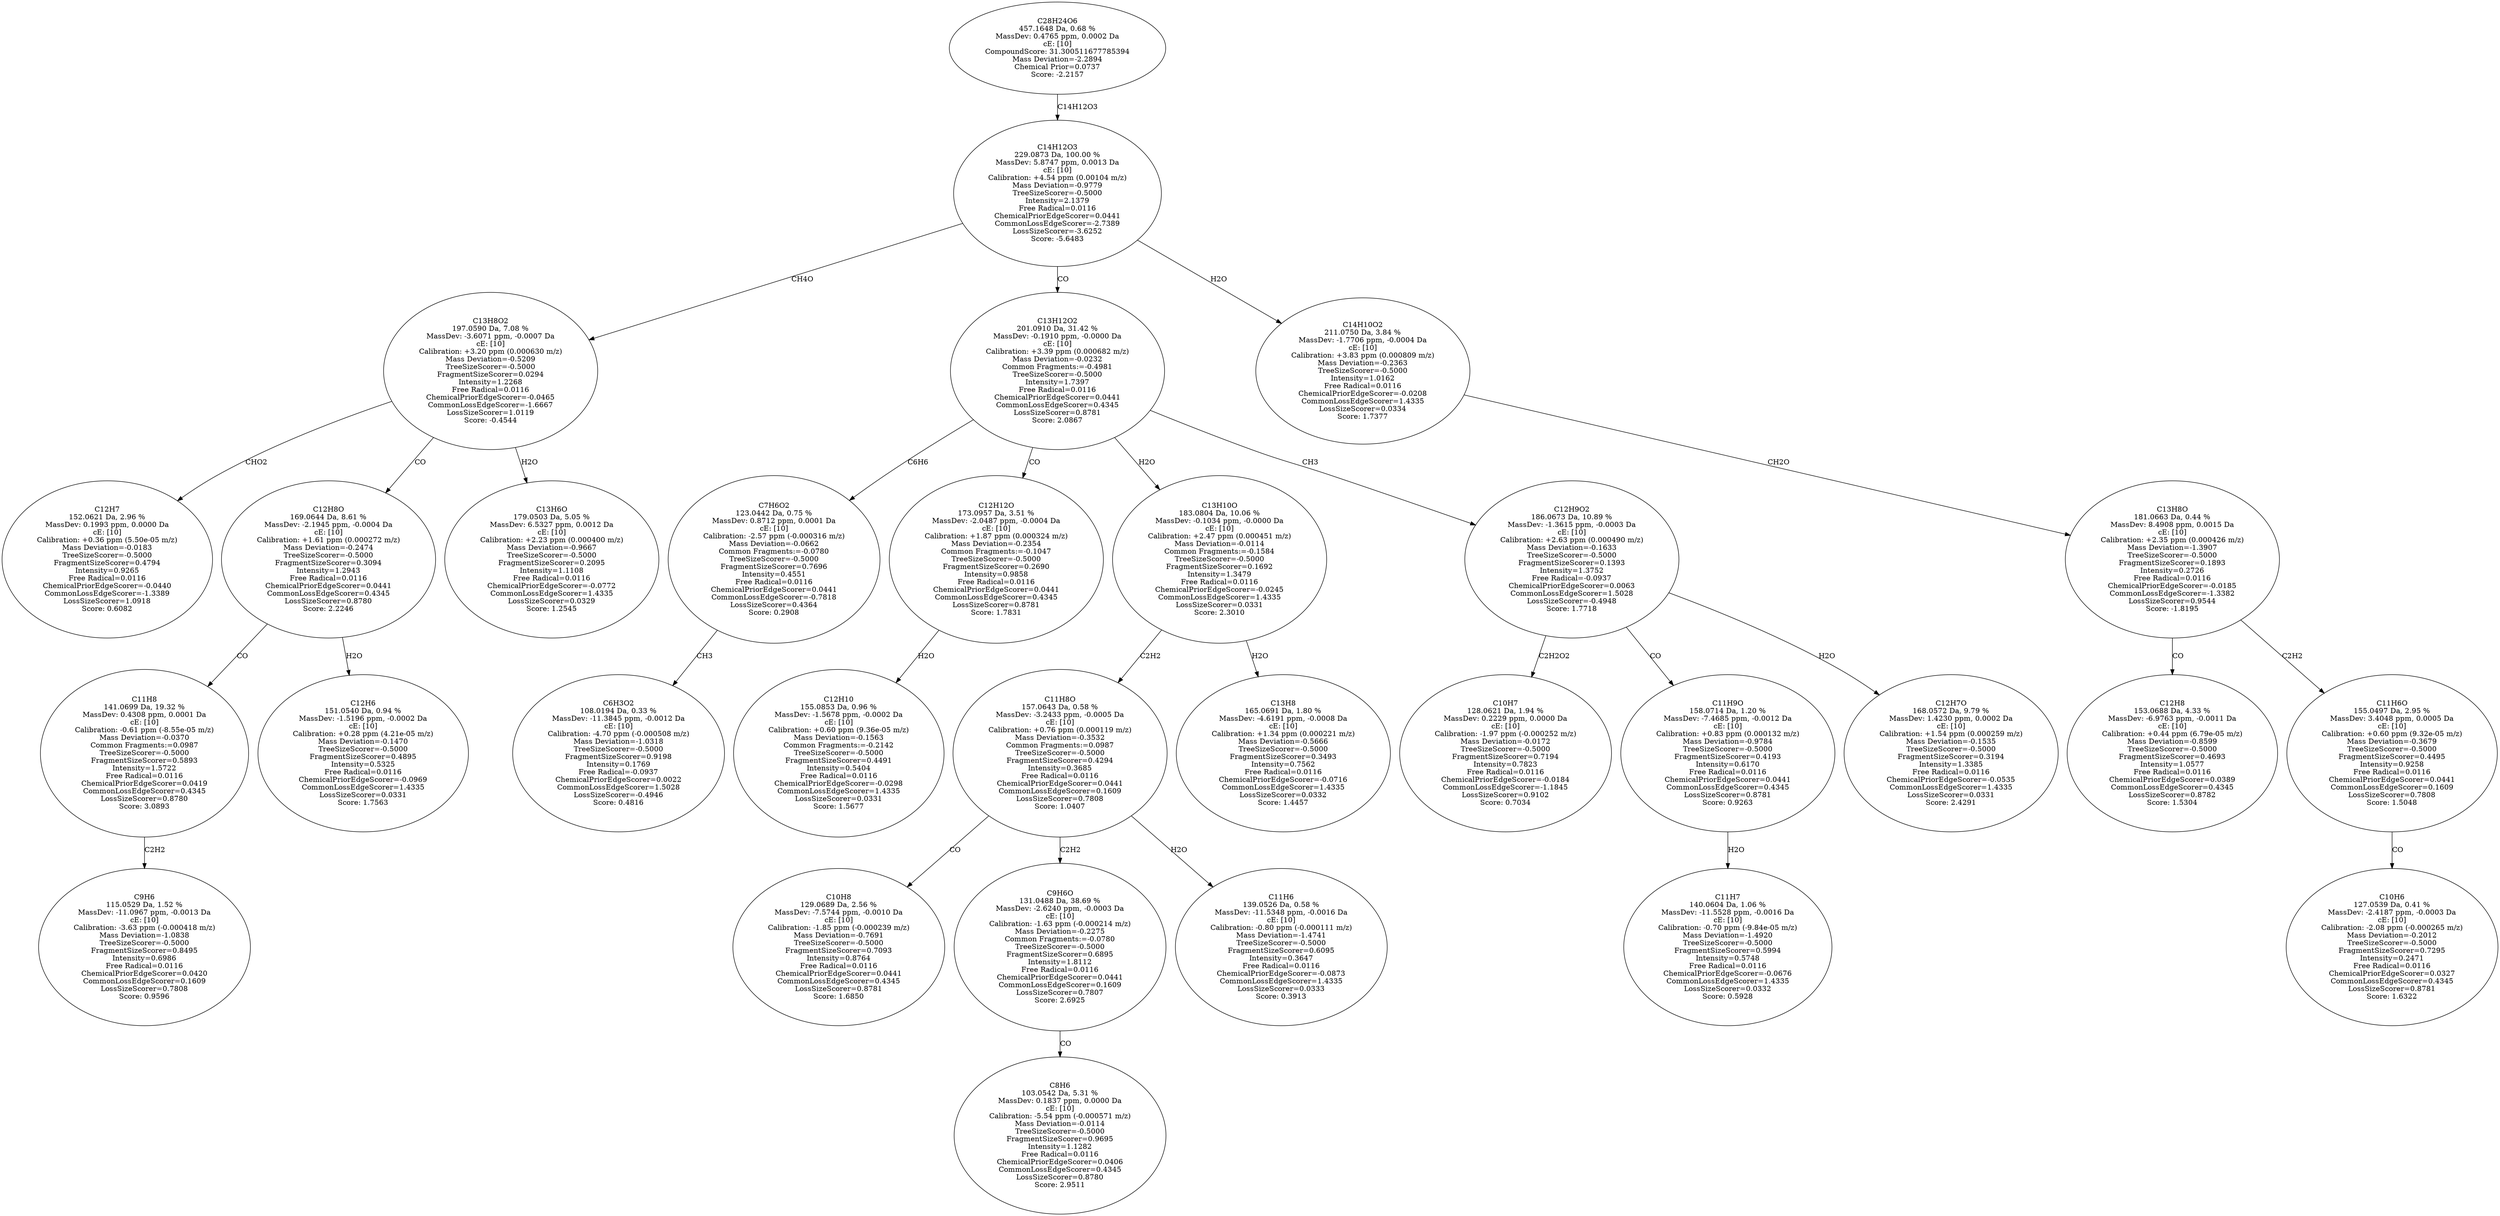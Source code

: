 strict digraph {
v1 [label="C12H7\n152.0621 Da, 2.96 %\nMassDev: 0.1993 ppm, 0.0000 Da\ncE: [10]\nCalibration: +0.36 ppm (5.50e-05 m/z)\nMass Deviation=-0.0183\nTreeSizeScorer=-0.5000\nFragmentSizeScorer=0.4794\nIntensity=0.9265\nFree Radical=0.0116\nChemicalPriorEdgeScorer=-0.0440\nCommonLossEdgeScorer=-1.3389\nLossSizeScorer=1.0918\nScore: 0.6082"];
v2 [label="C9H6\n115.0529 Da, 1.52 %\nMassDev: -11.0967 ppm, -0.0013 Da\ncE: [10]\nCalibration: -3.63 ppm (-0.000418 m/z)\nMass Deviation=-1.0838\nTreeSizeScorer=-0.5000\nFragmentSizeScorer=0.8495\nIntensity=0.6986\nFree Radical=0.0116\nChemicalPriorEdgeScorer=0.0420\nCommonLossEdgeScorer=0.1609\nLossSizeScorer=0.7808\nScore: 0.9596"];
v3 [label="C11H8\n141.0699 Da, 19.32 %\nMassDev: 0.4308 ppm, 0.0001 Da\ncE: [10]\nCalibration: -0.61 ppm (-8.55e-05 m/z)\nMass Deviation=-0.0370\nCommon Fragments:=0.0987\nTreeSizeScorer=-0.5000\nFragmentSizeScorer=0.5893\nIntensity=1.5722\nFree Radical=0.0116\nChemicalPriorEdgeScorer=0.0419\nCommonLossEdgeScorer=0.4345\nLossSizeScorer=0.8780\nScore: 3.0893"];
v4 [label="C12H6\n151.0540 Da, 0.94 %\nMassDev: -1.5196 ppm, -0.0002 Da\ncE: [10]\nCalibration: +0.28 ppm (4.21e-05 m/z)\nMass Deviation=-0.1470\nTreeSizeScorer=-0.5000\nFragmentSizeScorer=0.4895\nIntensity=0.5325\nFree Radical=0.0116\nChemicalPriorEdgeScorer=-0.0969\nCommonLossEdgeScorer=1.4335\nLossSizeScorer=0.0331\nScore: 1.7563"];
v5 [label="C12H8O\n169.0644 Da, 8.61 %\nMassDev: -2.1945 ppm, -0.0004 Da\ncE: [10]\nCalibration: +1.61 ppm (0.000272 m/z)\nMass Deviation=-0.2474\nTreeSizeScorer=-0.5000\nFragmentSizeScorer=0.3094\nIntensity=1.2943\nFree Radical=0.0116\nChemicalPriorEdgeScorer=0.0441\nCommonLossEdgeScorer=0.4345\nLossSizeScorer=0.8780\nScore: 2.2246"];
v6 [label="C13H6O\n179.0503 Da, 5.05 %\nMassDev: 6.5327 ppm, 0.0012 Da\ncE: [10]\nCalibration: +2.23 ppm (0.000400 m/z)\nMass Deviation=-0.9667\nTreeSizeScorer=-0.5000\nFragmentSizeScorer=0.2095\nIntensity=1.1108\nFree Radical=0.0116\nChemicalPriorEdgeScorer=-0.0772\nCommonLossEdgeScorer=1.4335\nLossSizeScorer=0.0329\nScore: 1.2545"];
v7 [label="C13H8O2\n197.0590 Da, 7.08 %\nMassDev: -3.6071 ppm, -0.0007 Da\ncE: [10]\nCalibration: +3.20 ppm (0.000630 m/z)\nMass Deviation=-0.5209\nTreeSizeScorer=-0.5000\nFragmentSizeScorer=0.0294\nIntensity=1.2268\nFree Radical=0.0116\nChemicalPriorEdgeScorer=-0.0465\nCommonLossEdgeScorer=-1.6667\nLossSizeScorer=1.0119\nScore: -0.4544"];
v8 [label="C6H3O2\n108.0194 Da, 0.33 %\nMassDev: -11.3845 ppm, -0.0012 Da\ncE: [10]\nCalibration: -4.70 ppm (-0.000508 m/z)\nMass Deviation=-1.0318\nTreeSizeScorer=-0.5000\nFragmentSizeScorer=0.9198\nIntensity=0.1769\nFree Radical=-0.0937\nChemicalPriorEdgeScorer=0.0022\nCommonLossEdgeScorer=1.5028\nLossSizeScorer=-0.4946\nScore: 0.4816"];
v9 [label="C7H6O2\n123.0442 Da, 0.75 %\nMassDev: 0.8712 ppm, 0.0001 Da\ncE: [10]\nCalibration: -2.57 ppm (-0.000316 m/z)\nMass Deviation=-0.0662\nCommon Fragments:=-0.0780\nTreeSizeScorer=-0.5000\nFragmentSizeScorer=0.7696\nIntensity=0.4551\nFree Radical=0.0116\nChemicalPriorEdgeScorer=0.0441\nCommonLossEdgeScorer=-0.7818\nLossSizeScorer=0.4364\nScore: 0.2908"];
v10 [label="C12H10\n155.0853 Da, 0.96 %\nMassDev: -1.5678 ppm, -0.0002 Da\ncE: [10]\nCalibration: +0.60 ppm (9.36e-05 m/z)\nMass Deviation=-0.1563\nCommon Fragments:=-0.2142\nTreeSizeScorer=-0.5000\nFragmentSizeScorer=0.4491\nIntensity=0.5404\nFree Radical=0.0116\nChemicalPriorEdgeScorer=-0.0298\nCommonLossEdgeScorer=1.4335\nLossSizeScorer=0.0331\nScore: 1.5677"];
v11 [label="C12H12O\n173.0957 Da, 3.51 %\nMassDev: -2.0487 ppm, -0.0004 Da\ncE: [10]\nCalibration: +1.87 ppm (0.000324 m/z)\nMass Deviation=-0.2354\nCommon Fragments:=-0.1047\nTreeSizeScorer=-0.5000\nFragmentSizeScorer=0.2690\nIntensity=0.9858\nFree Radical=0.0116\nChemicalPriorEdgeScorer=0.0441\nCommonLossEdgeScorer=0.4345\nLossSizeScorer=0.8781\nScore: 1.7831"];
v12 [label="C10H8\n129.0689 Da, 2.56 %\nMassDev: -7.5744 ppm, -0.0010 Da\ncE: [10]\nCalibration: -1.85 ppm (-0.000239 m/z)\nMass Deviation=-0.7691\nTreeSizeScorer=-0.5000\nFragmentSizeScorer=0.7093\nIntensity=0.8764\nFree Radical=0.0116\nChemicalPriorEdgeScorer=0.0441\nCommonLossEdgeScorer=0.4345\nLossSizeScorer=0.8781\nScore: 1.6850"];
v13 [label="C8H6\n103.0542 Da, 5.31 %\nMassDev: 0.1837 ppm, 0.0000 Da\ncE: [10]\nCalibration: -5.54 ppm (-0.000571 m/z)\nMass Deviation=-0.0114\nTreeSizeScorer=-0.5000\nFragmentSizeScorer=0.9695\nIntensity=1.1282\nFree Radical=0.0116\nChemicalPriorEdgeScorer=0.0406\nCommonLossEdgeScorer=0.4345\nLossSizeScorer=0.8780\nScore: 2.9511"];
v14 [label="C9H6O\n131.0488 Da, 38.69 %\nMassDev: -2.6240 ppm, -0.0003 Da\ncE: [10]\nCalibration: -1.63 ppm (-0.000214 m/z)\nMass Deviation=-0.2275\nCommon Fragments:=-0.0780\nTreeSizeScorer=-0.5000\nFragmentSizeScorer=0.6895\nIntensity=1.8112\nFree Radical=0.0116\nChemicalPriorEdgeScorer=0.0441\nCommonLossEdgeScorer=0.1609\nLossSizeScorer=0.7807\nScore: 2.6925"];
v15 [label="C11H6\n139.0526 Da, 0.58 %\nMassDev: -11.5348 ppm, -0.0016 Da\ncE: [10]\nCalibration: -0.80 ppm (-0.000111 m/z)\nMass Deviation=-1.4741\nTreeSizeScorer=-0.5000\nFragmentSizeScorer=0.6095\nIntensity=0.3647\nFree Radical=0.0116\nChemicalPriorEdgeScorer=-0.0873\nCommonLossEdgeScorer=1.4335\nLossSizeScorer=0.0333\nScore: 0.3913"];
v16 [label="C11H8O\n157.0643 Da, 0.58 %\nMassDev: -3.2433 ppm, -0.0005 Da\ncE: [10]\nCalibration: +0.76 ppm (0.000119 m/z)\nMass Deviation=-0.3532\nCommon Fragments:=0.0987\nTreeSizeScorer=-0.5000\nFragmentSizeScorer=0.4294\nIntensity=0.3685\nFree Radical=0.0116\nChemicalPriorEdgeScorer=0.0441\nCommonLossEdgeScorer=0.1609\nLossSizeScorer=0.7808\nScore: 1.0407"];
v17 [label="C13H8\n165.0691 Da, 1.80 %\nMassDev: -4.6191 ppm, -0.0008 Da\ncE: [10]\nCalibration: +1.34 ppm (0.000221 m/z)\nMass Deviation=-0.5666\nTreeSizeScorer=-0.5000\nFragmentSizeScorer=0.3493\nIntensity=0.7562\nFree Radical=0.0116\nChemicalPriorEdgeScorer=-0.0716\nCommonLossEdgeScorer=1.4335\nLossSizeScorer=0.0332\nScore: 1.4457"];
v18 [label="C13H10O\n183.0804 Da, 10.06 %\nMassDev: -0.1034 ppm, -0.0000 Da\ncE: [10]\nCalibration: +2.47 ppm (0.000451 m/z)\nMass Deviation=-0.0114\nCommon Fragments:=-0.1584\nTreeSizeScorer=-0.5000\nFragmentSizeScorer=0.1692\nIntensity=1.3479\nFree Radical=0.0116\nChemicalPriorEdgeScorer=-0.0245\nCommonLossEdgeScorer=1.4335\nLossSizeScorer=0.0331\nScore: 2.3010"];
v19 [label="C10H7\n128.0621 Da, 1.94 %\nMassDev: 0.2229 ppm, 0.0000 Da\ncE: [10]\nCalibration: -1.97 ppm (-0.000252 m/z)\nMass Deviation=-0.0172\nTreeSizeScorer=-0.5000\nFragmentSizeScorer=0.7194\nIntensity=0.7823\nFree Radical=0.0116\nChemicalPriorEdgeScorer=-0.0184\nCommonLossEdgeScorer=-1.1845\nLossSizeScorer=0.9102\nScore: 0.7034"];
v20 [label="C11H7\n140.0604 Da, 1.06 %\nMassDev: -11.5528 ppm, -0.0016 Da\ncE: [10]\nCalibration: -0.70 ppm (-9.84e-05 m/z)\nMass Deviation=-1.4920\nTreeSizeScorer=-0.5000\nFragmentSizeScorer=0.5994\nIntensity=0.5748\nFree Radical=0.0116\nChemicalPriorEdgeScorer=-0.0676\nCommonLossEdgeScorer=1.4335\nLossSizeScorer=0.0332\nScore: 0.5928"];
v21 [label="C11H9O\n158.0714 Da, 1.20 %\nMassDev: -7.4685 ppm, -0.0012 Da\ncE: [10]\nCalibration: +0.83 ppm (0.000132 m/z)\nMass Deviation=-0.9784\nTreeSizeScorer=-0.5000\nFragmentSizeScorer=0.4193\nIntensity=0.6170\nFree Radical=0.0116\nChemicalPriorEdgeScorer=0.0441\nCommonLossEdgeScorer=0.4345\nLossSizeScorer=0.8781\nScore: 0.9263"];
v22 [label="C12H7O\n168.0572 Da, 9.79 %\nMassDev: 1.4230 ppm, 0.0002 Da\ncE: [10]\nCalibration: +1.54 ppm (0.000259 m/z)\nMass Deviation=-0.1535\nTreeSizeScorer=-0.5000\nFragmentSizeScorer=0.3194\nIntensity=1.3385\nFree Radical=0.0116\nChemicalPriorEdgeScorer=-0.0535\nCommonLossEdgeScorer=1.4335\nLossSizeScorer=0.0331\nScore: 2.4291"];
v23 [label="C12H9O2\n186.0673 Da, 10.89 %\nMassDev: -1.3615 ppm, -0.0003 Da\ncE: [10]\nCalibration: +2.63 ppm (0.000490 m/z)\nMass Deviation=-0.1633\nTreeSizeScorer=-0.5000\nFragmentSizeScorer=0.1393\nIntensity=1.3752\nFree Radical=-0.0937\nChemicalPriorEdgeScorer=0.0063\nCommonLossEdgeScorer=1.5028\nLossSizeScorer=-0.4948\nScore: 1.7718"];
v24 [label="C13H12O2\n201.0910 Da, 31.42 %\nMassDev: -0.1910 ppm, -0.0000 Da\ncE: [10]\nCalibration: +3.39 ppm (0.000682 m/z)\nMass Deviation=-0.0232\nCommon Fragments:=-0.4981\nTreeSizeScorer=-0.5000\nIntensity=1.7397\nFree Radical=0.0116\nChemicalPriorEdgeScorer=0.0441\nCommonLossEdgeScorer=0.4345\nLossSizeScorer=0.8781\nScore: 2.0867"];
v25 [label="C12H8\n153.0688 Da, 4.33 %\nMassDev: -6.9763 ppm, -0.0011 Da\ncE: [10]\nCalibration: +0.44 ppm (6.79e-05 m/z)\nMass Deviation=-0.8599\nTreeSizeScorer=-0.5000\nFragmentSizeScorer=0.4693\nIntensity=1.0577\nFree Radical=0.0116\nChemicalPriorEdgeScorer=0.0389\nCommonLossEdgeScorer=0.4345\nLossSizeScorer=0.8782\nScore: 1.5304"];
v26 [label="C10H6\n127.0539 Da, 0.41 %\nMassDev: -2.4187 ppm, -0.0003 Da\ncE: [10]\nCalibration: -2.08 ppm (-0.000265 m/z)\nMass Deviation=-0.2012\nTreeSizeScorer=-0.5000\nFragmentSizeScorer=0.7295\nIntensity=0.2471\nFree Radical=0.0116\nChemicalPriorEdgeScorer=0.0327\nCommonLossEdgeScorer=0.4345\nLossSizeScorer=0.8781\nScore: 1.6322"];
v27 [label="C11H6O\n155.0497 Da, 2.95 %\nMassDev: 3.4048 ppm, 0.0005 Da\ncE: [10]\nCalibration: +0.60 ppm (9.32e-05 m/z)\nMass Deviation=-0.3679\nTreeSizeScorer=-0.5000\nFragmentSizeScorer=0.4495\nIntensity=0.9258\nFree Radical=0.0116\nChemicalPriorEdgeScorer=0.0441\nCommonLossEdgeScorer=0.1609\nLossSizeScorer=0.7808\nScore: 1.5048"];
v28 [label="C13H8O\n181.0663 Da, 0.44 %\nMassDev: 8.4908 ppm, 0.0015 Da\ncE: [10]\nCalibration: +2.35 ppm (0.000426 m/z)\nMass Deviation=-1.3907\nTreeSizeScorer=-0.5000\nFragmentSizeScorer=0.1893\nIntensity=0.2726\nFree Radical=0.0116\nChemicalPriorEdgeScorer=-0.0185\nCommonLossEdgeScorer=-1.3382\nLossSizeScorer=0.9544\nScore: -1.8195"];
v29 [label="C14H10O2\n211.0750 Da, 3.84 %\nMassDev: -1.7706 ppm, -0.0004 Da\ncE: [10]\nCalibration: +3.83 ppm (0.000809 m/z)\nMass Deviation=-0.2363\nTreeSizeScorer=-0.5000\nIntensity=1.0162\nFree Radical=0.0116\nChemicalPriorEdgeScorer=-0.0208\nCommonLossEdgeScorer=1.4335\nLossSizeScorer=0.0334\nScore: 1.7377"];
v30 [label="C14H12O3\n229.0873 Da, 100.00 %\nMassDev: 5.8747 ppm, 0.0013 Da\ncE: [10]\nCalibration: +4.54 ppm (0.00104 m/z)\nMass Deviation=-0.9779\nTreeSizeScorer=-0.5000\nIntensity=2.1379\nFree Radical=0.0116\nChemicalPriorEdgeScorer=0.0441\nCommonLossEdgeScorer=-2.7389\nLossSizeScorer=-3.6252\nScore: -5.6483"];
v31 [label="C28H24O6\n457.1648 Da, 0.68 %\nMassDev: 0.4765 ppm, 0.0002 Da\ncE: [10]\nCompoundScore: 31.300511677785394\nMass Deviation=-2.2894\nChemical Prior=0.0737\nScore: -2.2157"];
v7 -> v1 [label="CHO2"];
v3 -> v2 [label="C2H2"];
v5 -> v3 [label="CO"];
v5 -> v4 [label="H2O"];
v7 -> v5 [label="CO"];
v7 -> v6 [label="H2O"];
v30 -> v7 [label="CH4O"];
v9 -> v8 [label="CH3"];
v24 -> v9 [label="C6H6"];
v11 -> v10 [label="H2O"];
v24 -> v11 [label="CO"];
v16 -> v12 [label="CO"];
v14 -> v13 [label="CO"];
v16 -> v14 [label="C2H2"];
v16 -> v15 [label="H2O"];
v18 -> v16 [label="C2H2"];
v18 -> v17 [label="H2O"];
v24 -> v18 [label="H2O"];
v23 -> v19 [label="C2H2O2"];
v21 -> v20 [label="H2O"];
v23 -> v21 [label="CO"];
v23 -> v22 [label="H2O"];
v24 -> v23 [label="CH3"];
v30 -> v24 [label="CO"];
v28 -> v25 [label="CO"];
v27 -> v26 [label="CO"];
v28 -> v27 [label="C2H2"];
v29 -> v28 [label="CH2O"];
v30 -> v29 [label="H2O"];
v31 -> v30 [label="C14H12O3"];
}